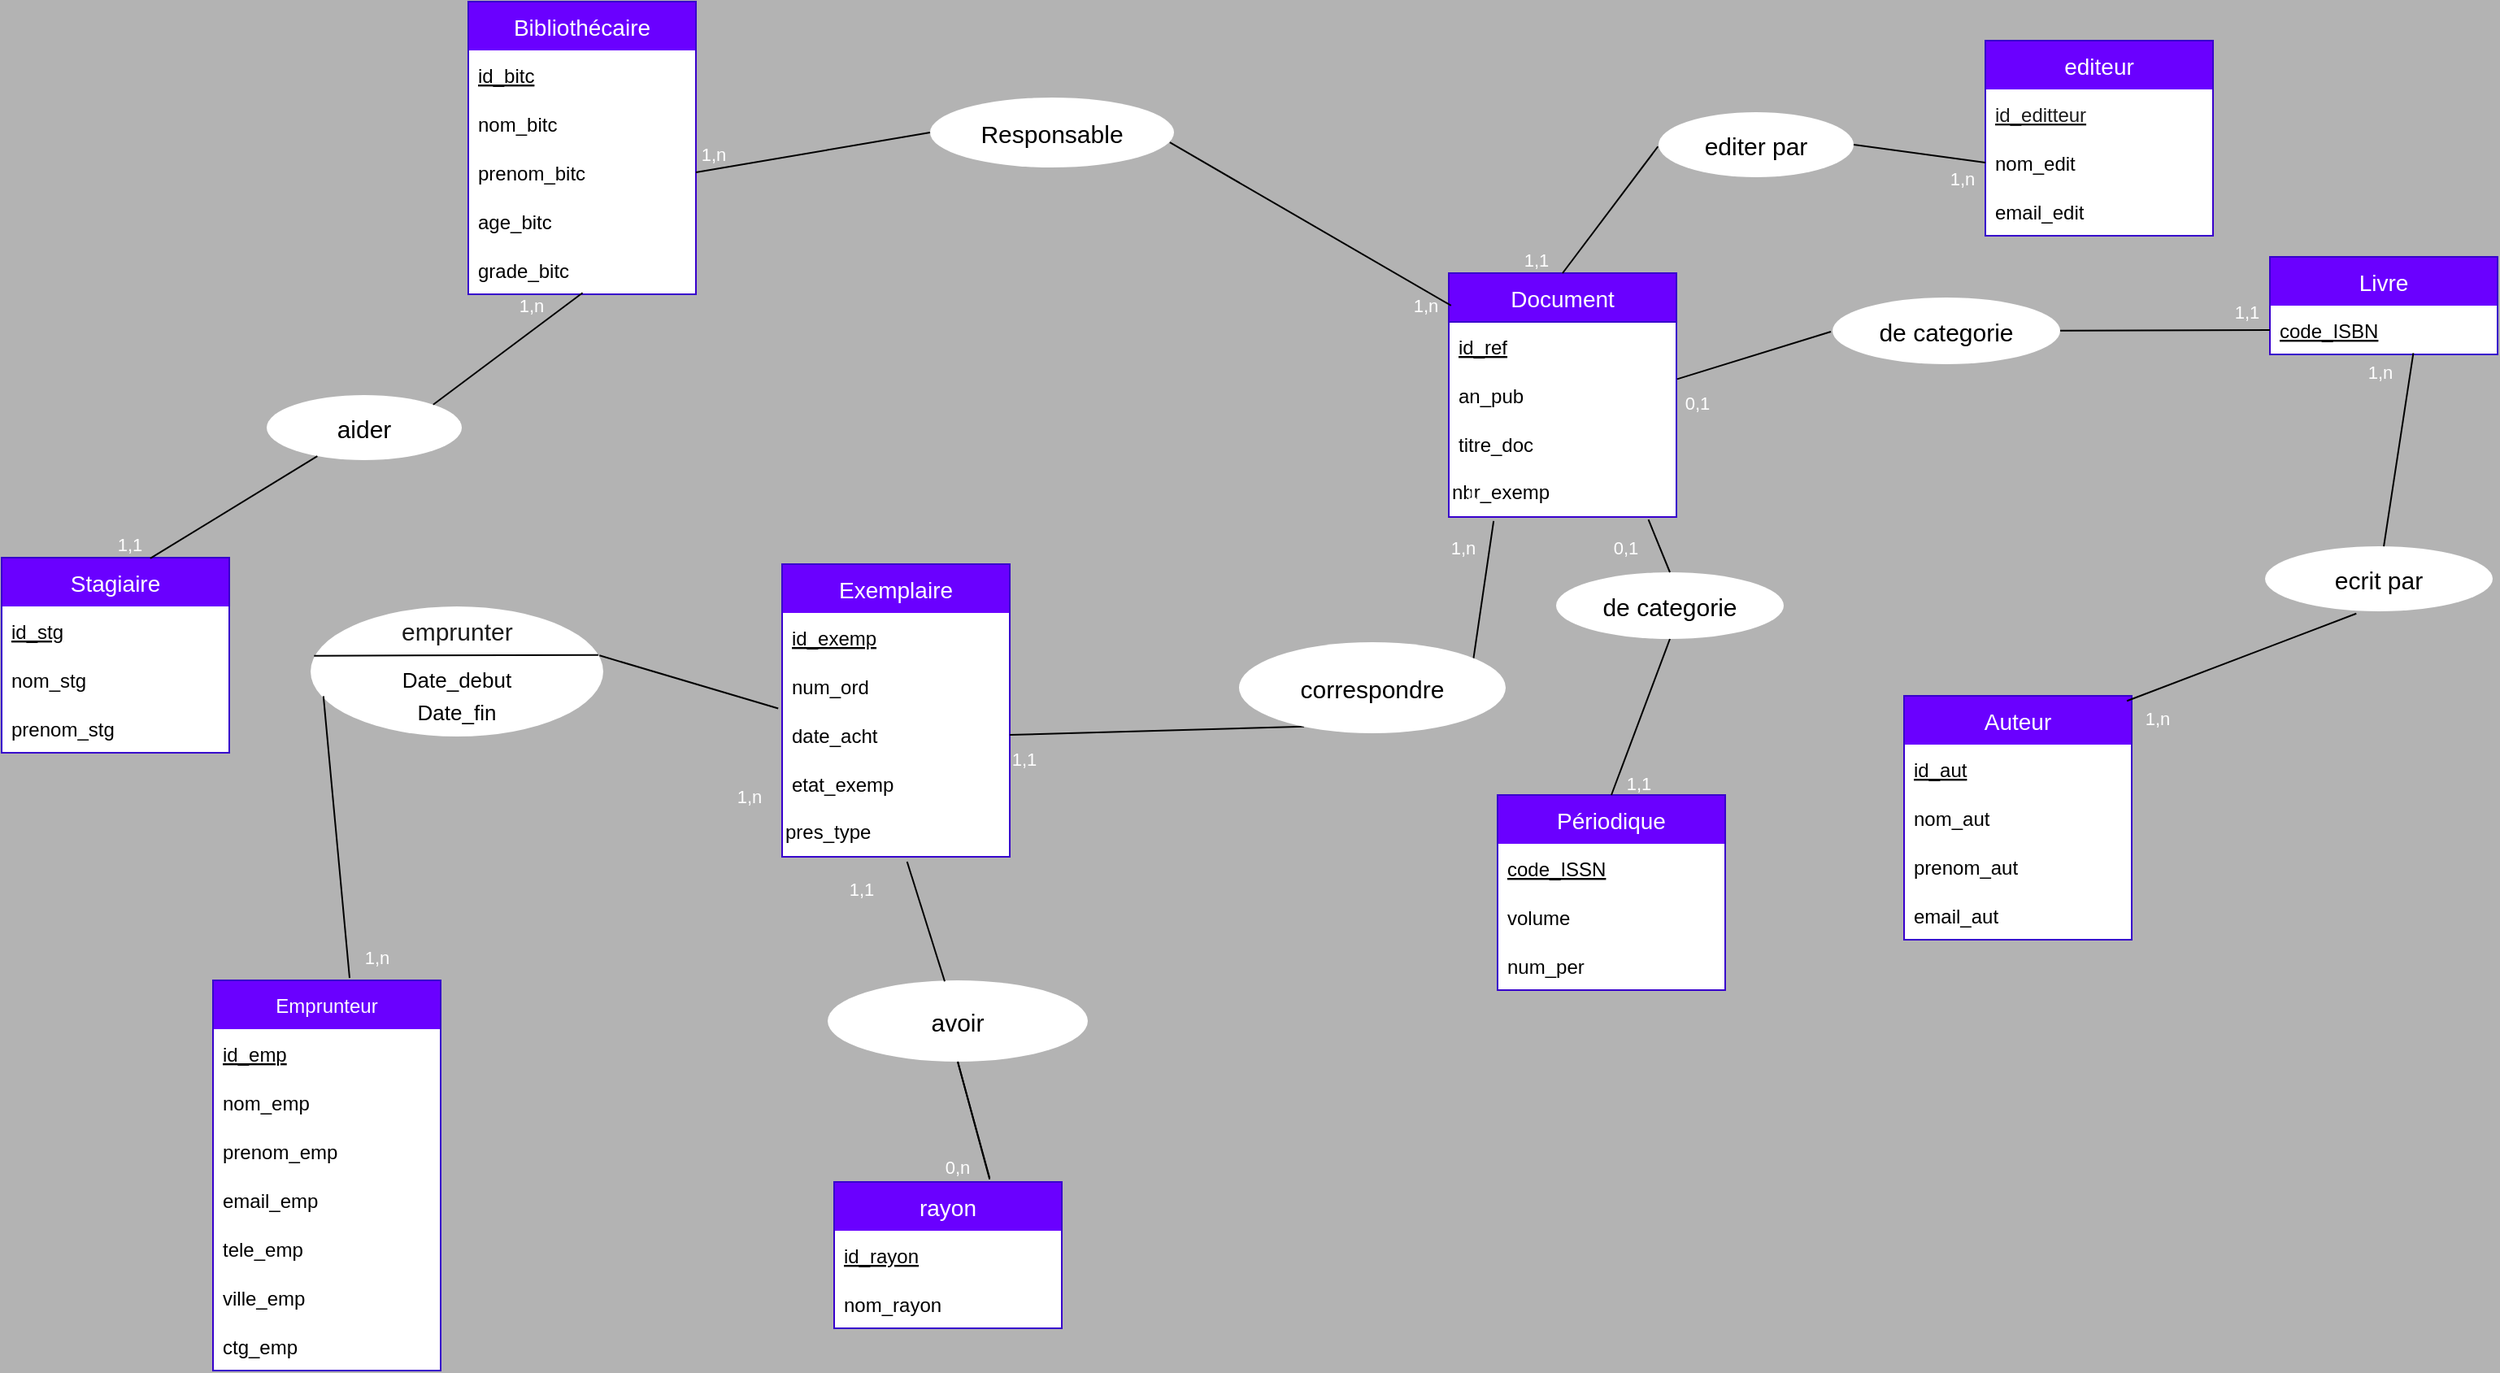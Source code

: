 <mxfile>
    <diagram id="vKWR526BHQYPmSEA5Ajx" name="Page-1">
        <mxGraphModel dx="990" dy="597" grid="1" gridSize="10" guides="0" tooltips="1" connect="0" arrows="0" fold="1" page="1" pageScale="1" pageWidth="1920" pageHeight="1200" background="#B3B3B3" math="0" shadow="0">
            <root>
                <mxCell id="0"/>
                <mxCell id="1" parent="0"/>
                <mxCell id="6" value="Livre" style="swimlane;fontStyle=0;childLayout=stackLayout;horizontal=1;startSize=30;horizontalStack=0;resizeParent=1;resizeParentMax=0;resizeLast=0;collapsible=1;marginBottom=0;rounded=0;fontSize=14;fillColor=#6a00ff;fontColor=#ffffff;strokeColor=#3700CC;swimlaneLine=0;swimlaneFillColor=#FFFFFF;" parent="1" vertex="1">
                    <mxGeometry x="1625" y="351" width="140" height="60" as="geometry"/>
                </mxCell>
                <mxCell id="7" value="code_ISBN" style="text;strokeColor=none;fillColor=none;align=left;verticalAlign=middle;spacingLeft=4;spacingRight=4;overflow=hidden;points=[[0,0.5],[1,0.5]];portConstraint=eastwest;rotatable=0;fontStyle=4;rounded=1;" parent="6" vertex="1">
                    <mxGeometry y="30" width="140" height="30" as="geometry"/>
                </mxCell>
                <mxCell id="10" value="Périodique" style="swimlane;fontStyle=0;childLayout=stackLayout;horizontal=1;startSize=30;horizontalStack=0;resizeParent=1;resizeParentMax=0;resizeLast=0;collapsible=1;marginBottom=0;rounded=0;fontSize=14;fillColor=#6a00ff;swimlaneLine=0;strokeColor=#3700CC;swimlaneFillColor=#FFFFFF;fontColor=#ffffff;" parent="1" vertex="1">
                    <mxGeometry x="1150" y="682" width="140" height="120" as="geometry"/>
                </mxCell>
                <mxCell id="12" value="code_ISSN" style="text;strokeColor=none;fillColor=none;align=left;verticalAlign=middle;spacingLeft=4;spacingRight=4;overflow=hidden;points=[[0,0.5],[1,0.5]];portConstraint=eastwest;rotatable=0;fontStyle=4;rounded=1;" parent="10" vertex="1">
                    <mxGeometry y="30" width="140" height="30" as="geometry"/>
                </mxCell>
                <mxCell id="11" value="volume" style="text;strokeColor=none;fillColor=none;align=left;verticalAlign=middle;spacingLeft=4;spacingRight=4;overflow=hidden;points=[[0,0.5],[1,0.5]];portConstraint=eastwest;rotatable=0;rounded=1;" parent="10" vertex="1">
                    <mxGeometry y="60" width="140" height="30" as="geometry"/>
                </mxCell>
                <mxCell id="13" value="num_per" style="text;strokeColor=none;fillColor=none;align=left;verticalAlign=middle;spacingLeft=4;spacingRight=4;overflow=hidden;points=[[0,0.5],[1,0.5]];portConstraint=eastwest;rotatable=0;rounded=1;" parent="10" vertex="1">
                    <mxGeometry y="90" width="140" height="30" as="geometry"/>
                </mxCell>
                <mxCell id="14" value="Emprunteur" style="swimlane;fontStyle=0;childLayout=stackLayout;horizontal=1;startSize=30;horizontalStack=0;resizeParent=1;resizeParentMax=0;resizeLast=0;collapsible=1;marginBottom=0;rounded=0;fillColor=#6a00ff;strokeColor=#3700CC;swimlaneLine=0;swimlaneFillColor=#FFFFFF;fontColor=#ffffff;" parent="1" vertex="1">
                    <mxGeometry x="360" y="796" width="140" height="240" as="geometry"/>
                </mxCell>
                <mxCell id="15" value="id_emp" style="text;strokeColor=none;fillColor=none;align=left;verticalAlign=middle;spacingLeft=4;spacingRight=4;overflow=hidden;points=[[0,0.5],[1,0.5]];portConstraint=eastwest;rotatable=0;rounded=1;fontStyle=4" parent="14" vertex="1">
                    <mxGeometry y="30" width="140" height="30" as="geometry"/>
                </mxCell>
                <mxCell id="16" value="nom_emp" style="text;strokeColor=none;fillColor=none;align=left;verticalAlign=middle;spacingLeft=4;spacingRight=4;overflow=hidden;points=[[0,0.5],[1,0.5]];portConstraint=eastwest;rotatable=0;rounded=1;" parent="14" vertex="1">
                    <mxGeometry y="60" width="140" height="30" as="geometry"/>
                </mxCell>
                <mxCell id="17" value="prenom_emp" style="text;strokeColor=none;fillColor=none;align=left;verticalAlign=middle;spacingLeft=4;spacingRight=4;overflow=hidden;points=[[0,0.5],[1,0.5]];portConstraint=eastwest;rotatable=0;rounded=1;" parent="14" vertex="1">
                    <mxGeometry y="90" width="140" height="30" as="geometry"/>
                </mxCell>
                <mxCell id="61" value="email_emp" style="text;strokeColor=none;fillColor=none;align=left;verticalAlign=middle;spacingLeft=4;spacingRight=4;overflow=hidden;points=[[0,0.5],[1,0.5]];portConstraint=eastwest;rotatable=0;rounded=1;" parent="14" vertex="1">
                    <mxGeometry y="120" width="140" height="30" as="geometry"/>
                </mxCell>
                <mxCell id="64" value="tele_emp" style="text;strokeColor=none;fillColor=none;align=left;verticalAlign=middle;spacingLeft=4;spacingRight=4;overflow=hidden;points=[[0,0.5],[1,0.5]];portConstraint=eastwest;rotatable=0;rounded=1;" parent="14" vertex="1">
                    <mxGeometry y="150" width="140" height="30" as="geometry"/>
                </mxCell>
                <mxCell id="62" value="ville_emp" style="text;strokeColor=none;fillColor=none;align=left;verticalAlign=middle;spacingLeft=4;spacingRight=4;overflow=hidden;points=[[0,0.5],[1,0.5]];portConstraint=eastwest;rotatable=0;rounded=1;" parent="14" vertex="1">
                    <mxGeometry y="180" width="140" height="30" as="geometry"/>
                </mxCell>
                <mxCell id="63" value="ctg_emp" style="text;strokeColor=none;fillColor=none;align=left;verticalAlign=middle;spacingLeft=4;spacingRight=4;overflow=hidden;points=[[0,0.5],[1,0.5]];portConstraint=eastwest;rotatable=0;rounded=1;" parent="14" vertex="1">
                    <mxGeometry y="210" width="140" height="30" as="geometry"/>
                </mxCell>
                <mxCell id="18" value="Document" style="swimlane;fontStyle=0;childLayout=stackLayout;horizontal=1;startSize=30;horizontalStack=0;resizeParent=1;resizeParentMax=0;resizeLast=0;collapsible=1;marginBottom=0;rounded=0;fontSize=14;fillColor=#6a00ff;fontColor=#ffffff;strokeColor=#3700CC;swimlaneLine=1;swimlaneFillColor=#FFFFFF;" parent="1" vertex="1">
                    <mxGeometry x="1120" y="361" width="140" height="150" as="geometry"/>
                </mxCell>
                <mxCell id="19" value="id_ref" style="text;strokeColor=none;fillColor=none;align=left;verticalAlign=middle;spacingLeft=4;spacingRight=4;overflow=hidden;points=[[0,0.5],[1,0.5]];portConstraint=eastwest;rotatable=0;fontStyle=4;rounded=1;" parent="18" vertex="1">
                    <mxGeometry y="30" width="140" height="30" as="geometry"/>
                </mxCell>
                <mxCell id="20" value="an_pub" style="text;strokeColor=none;fillColor=none;align=left;verticalAlign=middle;spacingLeft=4;spacingRight=4;overflow=hidden;points=[[0,0.5],[1,0.5]];portConstraint=eastwest;rotatable=0;rounded=1;" parent="18" vertex="1">
                    <mxGeometry y="60" width="140" height="30" as="geometry"/>
                </mxCell>
                <mxCell id="21" value="titre_doc" style="text;strokeColor=none;fillColor=none;align=left;verticalAlign=middle;spacingLeft=4;spacingRight=4;overflow=hidden;points=[[0,0.5],[1,0.5]];portConstraint=eastwest;rotatable=0;rounded=1;" parent="18" vertex="1">
                    <mxGeometry y="90" width="140" height="30" as="geometry"/>
                </mxCell>
                <mxCell id="258" value="nbr_exemp" style="text;html=1;strokeColor=none;fillColor=none;align=left;verticalAlign=middle;whiteSpace=wrap;rounded=0;" parent="18" vertex="1">
                    <mxGeometry y="120" width="140" height="30" as="geometry"/>
                </mxCell>
                <mxCell id="22" value="editeur" style="swimlane;fontStyle=0;childLayout=stackLayout;horizontal=1;startSize=30;horizontalStack=0;resizeParent=1;resizeParentMax=0;resizeLast=0;collapsible=1;marginBottom=0;rounded=0;fontSize=14;fillColor=#6a00ff;fontColor=#ffffff;strokeColor=#3700CC;swimlaneLine=0;swimlaneFillColor=#FFFFFF;" parent="1" vertex="1">
                    <mxGeometry x="1450" y="218" width="140" height="120" as="geometry"/>
                </mxCell>
                <mxCell id="23" value="id_editteur" style="text;strokeColor=none;fillColor=none;align=left;verticalAlign=middle;spacingLeft=4;spacingRight=4;overflow=hidden;points=[[0,0.5],[1,0.5]];portConstraint=eastwest;rotatable=0;rounded=1;fontColor=#1A1A1A;fontStyle=4;" parent="22" vertex="1">
                    <mxGeometry y="30" width="140" height="30" as="geometry"/>
                </mxCell>
                <mxCell id="25" value="nom_edit" style="text;strokeColor=none;fillColor=none;align=left;verticalAlign=middle;spacingLeft=4;spacingRight=4;overflow=hidden;points=[[0,0.5],[1,0.5]];portConstraint=eastwest;rotatable=0;rounded=1;" parent="22" vertex="1">
                    <mxGeometry y="60" width="140" height="30" as="geometry"/>
                </mxCell>
                <mxCell id="24" value="email_edit" style="text;strokeColor=none;fillColor=none;align=left;verticalAlign=middle;spacingLeft=4;spacingRight=4;overflow=hidden;points=[[0,0.5],[1,0.5]];portConstraint=eastwest;rotatable=0;rounded=1;" parent="22" vertex="1">
                    <mxGeometry y="90" width="140" height="30" as="geometry"/>
                </mxCell>
                <mxCell id="26" value="Auteur" style="swimlane;fontStyle=0;childLayout=stackLayout;horizontal=1;startSize=30;horizontalStack=0;resizeParent=1;resizeParentMax=0;resizeLast=0;collapsible=1;marginBottom=0;rounded=0;fontSize=14;fillColor=#6a00ff;fontColor=#ffffff;strokeColor=#3700CC;swimlaneLine=0;swimlaneFillColor=#FFFFFF;" parent="1" vertex="1">
                    <mxGeometry x="1400" y="621" width="140" height="150" as="geometry"/>
                </mxCell>
                <mxCell id="60" value="id_aut" style="text;strokeColor=none;fillColor=none;align=left;verticalAlign=middle;spacingLeft=4;spacingRight=4;overflow=hidden;points=[[0,0.5],[1,0.5]];portConstraint=eastwest;rotatable=0;rounded=1;fontStyle=4" parent="26" vertex="1">
                    <mxGeometry y="30" width="140" height="30" as="geometry"/>
                </mxCell>
                <mxCell id="27" value="nom_aut" style="text;strokeColor=none;fillColor=none;align=left;verticalAlign=middle;spacingLeft=4;spacingRight=4;overflow=hidden;points=[[0,0.5],[1,0.5]];portConstraint=eastwest;rotatable=0;rounded=1;" parent="26" vertex="1">
                    <mxGeometry y="60" width="140" height="30" as="geometry"/>
                </mxCell>
                <mxCell id="28" value="prenom_aut" style="text;strokeColor=none;fillColor=none;align=left;verticalAlign=middle;spacingLeft=4;spacingRight=4;overflow=hidden;points=[[0,0.5],[1,0.5]];portConstraint=eastwest;rotatable=0;rounded=1;" parent="26" vertex="1">
                    <mxGeometry y="90" width="140" height="30" as="geometry"/>
                </mxCell>
                <mxCell id="29" value="email_aut" style="text;strokeColor=none;fillColor=none;align=left;verticalAlign=middle;spacingLeft=4;spacingRight=4;overflow=hidden;points=[[0,0.5],[1,0.5]];portConstraint=eastwest;rotatable=0;rounded=1;" parent="26" vertex="1">
                    <mxGeometry y="120" width="140" height="30" as="geometry"/>
                </mxCell>
                <mxCell id="30" value="Stagiaire" style="swimlane;fontStyle=0;childLayout=stackLayout;horizontal=1;startSize=30;horizontalStack=0;resizeParent=1;resizeParentMax=0;resizeLast=0;collapsible=1;marginBottom=0;rounded=0;fontSize=14;fillColor=#6a00ff;swimlaneLine=0;strokeColor=#3700CC;swimlaneFillColor=#FFFFFF;fontColor=#ffffff;" parent="1" vertex="1">
                    <mxGeometry x="230" y="536" width="140" height="120" as="geometry"/>
                </mxCell>
                <mxCell id="31" value="id_stg" style="text;strokeColor=none;fillColor=none;align=left;verticalAlign=middle;spacingLeft=4;spacingRight=4;overflow=hidden;points=[[0,0.5],[1,0.5]];portConstraint=eastwest;rotatable=0;rounded=1;fontStyle=4" parent="30" vertex="1">
                    <mxGeometry y="30" width="140" height="30" as="geometry"/>
                </mxCell>
                <mxCell id="32" value="nom_stg" style="text;strokeColor=none;fillColor=none;align=left;verticalAlign=middle;spacingLeft=4;spacingRight=4;overflow=hidden;points=[[0,0.5],[1,0.5]];portConstraint=eastwest;rotatable=0;rounded=1;" parent="30" vertex="1">
                    <mxGeometry y="60" width="140" height="30" as="geometry"/>
                </mxCell>
                <mxCell id="33" value="prenom_stg" style="text;strokeColor=none;fillColor=none;align=left;verticalAlign=middle;spacingLeft=4;spacingRight=4;overflow=hidden;points=[[0,0.5],[1,0.5]];portConstraint=eastwest;rotatable=0;rounded=1;" parent="30" vertex="1">
                    <mxGeometry y="90" width="140" height="30" as="geometry"/>
                </mxCell>
                <mxCell id="34" value="Exemplaire" style="swimlane;fontStyle=0;childLayout=stackLayout;horizontal=1;startSize=30;horizontalStack=0;resizeParent=1;resizeParentMax=0;resizeLast=0;collapsible=1;marginBottom=0;rounded=0;fontSize=14;fillColor=#6a00ff;swimlaneLine=0;strokeColor=#3700CC;swimlaneFillColor=#FFFFFF;fontColor=#ffffff;" parent="1" vertex="1">
                    <mxGeometry x="710" y="540" width="140" height="180" as="geometry"/>
                </mxCell>
                <mxCell id="37" value="id_exemp" style="text;strokeColor=none;fillColor=none;align=left;verticalAlign=middle;spacingLeft=4;spacingRight=4;overflow=hidden;points=[[0,0.5],[1,0.5]];portConstraint=eastwest;rotatable=0;fontStyle=4;rounded=1;" parent="34" vertex="1">
                    <mxGeometry y="30" width="140" height="30" as="geometry"/>
                </mxCell>
                <mxCell id="35" value="num_ord" style="text;strokeColor=none;fillColor=none;align=left;verticalAlign=middle;spacingLeft=4;spacingRight=4;overflow=hidden;points=[[0,0.5],[1,0.5]];portConstraint=eastwest;rotatable=0;rounded=1;" parent="34" vertex="1">
                    <mxGeometry y="60" width="140" height="30" as="geometry"/>
                </mxCell>
                <mxCell id="36" value="date_acht" style="text;strokeColor=none;fillColor=none;align=left;verticalAlign=middle;spacingLeft=4;spacingRight=4;overflow=hidden;points=[[0,0.5],[1,0.5]];portConstraint=eastwest;rotatable=0;rounded=1;" parent="34" vertex="1">
                    <mxGeometry y="90" width="140" height="30" as="geometry"/>
                </mxCell>
                <mxCell id="58" value="etat_exemp" style="text;strokeColor=none;fillColor=none;align=left;verticalAlign=middle;spacingLeft=4;spacingRight=4;overflow=hidden;points=[[0,0.5],[1,0.5]];portConstraint=eastwest;rotatable=0;rounded=1;" parent="34" vertex="1">
                    <mxGeometry y="120" width="140" height="30" as="geometry"/>
                </mxCell>
                <mxCell id="257" value="pres_type" style="text;html=1;strokeColor=none;fillColor=none;align=left;verticalAlign=middle;whiteSpace=wrap;rounded=0;" parent="34" vertex="1">
                    <mxGeometry y="150" width="140" height="30" as="geometry"/>
                </mxCell>
                <mxCell id="39" value="Bibliothécaire" style="swimlane;fontStyle=0;childLayout=stackLayout;horizontal=1;startSize=30;horizontalStack=0;resizeParent=1;resizeParentMax=0;resizeLast=0;collapsible=1;marginBottom=0;rounded=0;fontSize=14;fillColor=#6a00ff;arcSize=0;swimlaneLine=0;strokeColor=#3700CC;swimlaneFillColor=#FFFFFF;fontColor=#ffffff;" parent="1" vertex="1">
                    <mxGeometry x="517" y="194" width="140" height="180" as="geometry"/>
                </mxCell>
                <mxCell id="40" value="id_bitc" style="text;strokeColor=none;fillColor=none;align=left;verticalAlign=middle;spacingLeft=4;spacingRight=4;overflow=hidden;points=[[0,0.5],[1,0.5]];portConstraint=eastwest;rotatable=0;rounded=1;fontStyle=4" parent="39" vertex="1">
                    <mxGeometry y="30" width="140" height="30" as="geometry"/>
                </mxCell>
                <mxCell id="97" value="nom_bitc" style="text;strokeColor=none;fillColor=none;align=left;verticalAlign=middle;spacingLeft=4;spacingRight=4;overflow=hidden;points=[[0,0.5],[1,0.5]];portConstraint=eastwest;rotatable=0;rounded=1;" parent="39" vertex="1">
                    <mxGeometry y="60" width="140" height="30" as="geometry"/>
                </mxCell>
                <mxCell id="41" value="prenom_bitc" style="text;strokeColor=none;fillColor=none;align=left;verticalAlign=middle;spacingLeft=4;spacingRight=4;overflow=hidden;points=[[0,0.5],[1,0.5]];portConstraint=eastwest;rotatable=0;rounded=1;" parent="39" vertex="1">
                    <mxGeometry y="90" width="140" height="30" as="geometry"/>
                </mxCell>
                <mxCell id="42" value="age_bitc" style="text;strokeColor=none;fillColor=none;align=left;verticalAlign=middle;spacingLeft=4;spacingRight=4;overflow=hidden;points=[[0,0.5],[1,0.5]];portConstraint=eastwest;rotatable=0;rounded=1;" parent="39" vertex="1">
                    <mxGeometry y="120" width="140" height="30" as="geometry"/>
                </mxCell>
                <mxCell id="70" value="grade_bitc" style="text;strokeColor=none;fillColor=none;align=left;verticalAlign=middle;spacingLeft=4;spacingRight=4;overflow=hidden;points=[[0,0.5],[1,0.5]];portConstraint=eastwest;rotatable=0;rounded=1;" parent="39" vertex="1">
                    <mxGeometry y="150" width="140" height="30" as="geometry"/>
                </mxCell>
                <mxCell id="43" value="rayon" style="swimlane;fontStyle=0;childLayout=stackLayout;horizontal=1;startSize=30;horizontalStack=0;resizeParent=1;resizeParentMax=0;resizeLast=0;collapsible=1;marginBottom=0;rounded=0;fontSize=14;fillColor=#6a00ff;swimlaneLine=0;strokeColor=#3700CC;swimlaneFillColor=#FFFFFF;fontColor=#ffffff;" parent="1" vertex="1">
                    <mxGeometry x="742" y="920" width="140" height="90" as="geometry"/>
                </mxCell>
                <mxCell id="44" value="id_rayon" style="text;strokeColor=none;fillColor=none;align=left;verticalAlign=middle;spacingLeft=4;spacingRight=4;overflow=hidden;points=[[0,0.5],[1,0.5]];portConstraint=eastwest;rotatable=0;rounded=1;fontStyle=4" parent="43" vertex="1">
                    <mxGeometry y="30" width="140" height="30" as="geometry"/>
                </mxCell>
                <mxCell id="260" value="nom_rayon" style="text;strokeColor=none;fillColor=none;align=left;verticalAlign=middle;spacingLeft=4;spacingRight=4;overflow=hidden;points=[[0,0.5],[1,0.5]];portConstraint=eastwest;rotatable=0;" vertex="1" parent="43">
                    <mxGeometry y="60" width="140" height="30" as="geometry"/>
                </mxCell>
                <mxCell id="87" value="" style="endArrow=none;html=1;fontSize=13;fontColor=#FFF2F2;exitX=1;exitY=0.5;exitDx=0;exitDy=0;curved=1;rounded=1;entryX=0.244;entryY=0.926;entryDx=0;entryDy=0;entryPerimeter=0;" parent="1" source="36" target="168" edge="1">
                    <mxGeometry width="50" height="50" relative="1" as="geometry">
                        <mxPoint x="860" y="686" as="sourcePoint"/>
                        <mxPoint x="977.935" y="594.069" as="targetPoint"/>
                    </mxGeometry>
                </mxCell>
                <mxCell id="88" value="" style="endArrow=none;html=1;fontSize=13;fontColor=#FFF2F2;entryX=0.197;entryY=1.08;entryDx=0;entryDy=0;entryPerimeter=0;curved=1;rounded=1;exitX=0.879;exitY=0.185;exitDx=0;exitDy=0;exitPerimeter=0;" parent="1" source="168" target="258" edge="1">
                    <mxGeometry width="50" height="50" relative="1" as="geometry">
                        <mxPoint x="1070.267" y="540.492" as="sourcePoint"/>
                        <mxPoint x="1060" y="476" as="targetPoint"/>
                    </mxGeometry>
                </mxCell>
                <mxCell id="103" value="" style="ellipse;fontSize=15;fontColor=default;rounded=1;labelBackgroundColor=none;fillColor=default;strokeColor=none;fontStyle=0;align=center;sketch=0;" parent="1" vertex="1">
                    <mxGeometry x="420" y="566" width="180" height="80" as="geometry"/>
                </mxCell>
                <mxCell id="100" value="emprunter" style="text;strokeColor=none;fillColor=none;align=left;verticalAlign=top;spacingLeft=4;spacingRight=4;overflow=hidden;rotatable=0;points=[[0,0.5],[1,0.5]];portConstraint=eastwest;fontSize=15;fontColor=#1C1C1C;rounded=1;labelBackgroundColor=none;" parent="1" vertex="1">
                    <mxGeometry x="470" y="566" width="100" height="30" as="geometry"/>
                </mxCell>
                <mxCell id="109" value="Date_debut" style="text;html=1;strokeColor=none;fillColor=none;align=center;verticalAlign=middle;whiteSpace=wrap;rounded=1;fontSize=13;fontColor=default;" parent="1" vertex="1">
                    <mxGeometry x="480" y="596" width="60" height="30" as="geometry"/>
                </mxCell>
                <mxCell id="110" value="Date_fin" style="text;html=1;strokeColor=none;fillColor=none;align=center;verticalAlign=middle;whiteSpace=wrap;rounded=1;fontSize=13;fontColor=default;" parent="1" vertex="1">
                    <mxGeometry x="480" y="616" width="60" height="30" as="geometry"/>
                </mxCell>
                <mxCell id="113" value="" style="endArrow=none;html=1;fontSize=23;fontColor=#FFF2F2;entryX=0.983;entryY=0.374;entryDx=0;entryDy=0;entryPerimeter=0;exitX=0.012;exitY=0.379;exitDx=0;exitDy=0;exitPerimeter=0;curved=1;rounded=1;" parent="1" source="103" target="103" edge="1">
                    <mxGeometry width="50" height="50" relative="1" as="geometry">
                        <mxPoint x="500" y="746" as="sourcePoint"/>
                        <mxPoint x="550" y="696" as="targetPoint"/>
                    </mxGeometry>
                </mxCell>
                <mxCell id="114" value="" style="endArrow=none;html=1;fontSize=23;fontColor=#7D7777;exitX=0.6;exitY=-0.006;exitDx=0;exitDy=0;exitPerimeter=0;curved=1;rounded=1;entryX=0.044;entryY=0.69;entryDx=0;entryDy=0;entryPerimeter=0;" parent="1" source="14" target="103" edge="1">
                    <mxGeometry width="50" height="50" relative="1" as="geometry">
                        <mxPoint x="500" y="746" as="sourcePoint"/>
                        <mxPoint x="550" y="696" as="targetPoint"/>
                    </mxGeometry>
                </mxCell>
                <mxCell id="115" value="" style="endArrow=none;html=1;fontSize=23;fontColor=#7D7777;entryX=-0.017;entryY=-0.042;entryDx=0;entryDy=0;entryPerimeter=0;exitX=0.987;exitY=0.377;exitDx=0;exitDy=0;exitPerimeter=0;curved=1;rounded=1;" parent="1" source="103" target="36" edge="1">
                    <mxGeometry width="50" height="50" relative="1" as="geometry">
                        <mxPoint x="500" y="746" as="sourcePoint"/>
                        <mxPoint x="550" y="696" as="targetPoint"/>
                    </mxGeometry>
                </mxCell>
                <mxCell id="116" value="ecrit par" style="ellipse;fontSize=15;fontColor=default;rounded=1;labelBackgroundColor=none;fillColor=default;strokeColor=none;fontStyle=0;align=center;sketch=0;" parent="1" vertex="1">
                    <mxGeometry x="1622" y="529" width="140" height="40" as="geometry"/>
                </mxCell>
                <mxCell id="118" value="" style="endArrow=none;html=1;fontSize=19;fontColor=#EDE2E2;exitX=0.63;exitY=0.973;exitDx=0;exitDy=0;exitPerimeter=0;curved=1;rounded=1;" parent="1" source="7" target="116" edge="1">
                    <mxGeometry width="50" height="50" relative="1" as="geometry">
                        <mxPoint x="1490" y="476" as="sourcePoint"/>
                        <mxPoint x="1540" y="426" as="targetPoint"/>
                    </mxGeometry>
                </mxCell>
                <mxCell id="119" value="" style="endArrow=none;html=1;fontSize=19;fontColor=#EDE2E2;entryX=0.401;entryY=1.035;entryDx=0;entryDy=0;entryPerimeter=0;curved=1;rounded=1;exitX=0.979;exitY=0.021;exitDx=0;exitDy=0;exitPerimeter=0;" parent="1" source="26" target="116" edge="1">
                    <mxGeometry width="50" height="50" relative="1" as="geometry">
                        <mxPoint x="1549" y="701" as="sourcePoint"/>
                        <mxPoint x="1640" y="596" as="targetPoint"/>
                    </mxGeometry>
                </mxCell>
                <mxCell id="123" value="avoir" style="ellipse;rounded=1;fontSize=15;fontColor=default;labelBackgroundColor=none;fillColor=default;strokeColor=none;fontStyle=0;align=center;sketch=0;" parent="1" vertex="1">
                    <mxGeometry x="738" y="796" width="160" height="50" as="geometry"/>
                </mxCell>
                <mxCell id="125" value="" style="endArrow=none;html=1;rounded=1;fontSize=15;fontColor=#EDE2E2;curved=1;entryX=0.5;entryY=1;entryDx=0;entryDy=0;exitX=0.683;exitY=-0.027;exitDx=0;exitDy=0;exitPerimeter=0;" parent="1" source="43" target="123" edge="1">
                    <mxGeometry width="50" height="50" relative="1" as="geometry">
                        <mxPoint x="790" y="906" as="sourcePoint"/>
                        <mxPoint x="840" y="856" as="targetPoint"/>
                    </mxGeometry>
                </mxCell>
                <mxCell id="127" value="Responsable" style="ellipse;rounded=1;fontSize=15;fontColor=default;labelBackgroundColor=none;strokeColor=none;fillColor=default;fontStyle=0;align=center;sketch=0;" parent="1" vertex="1">
                    <mxGeometry x="801" y="253" width="150" height="43" as="geometry"/>
                </mxCell>
                <mxCell id="128" value="" style="endArrow=none;html=1;rounded=1;fontSize=16;fontColor=#EDE2E2;curved=1;entryX=0;entryY=0.5;entryDx=0;entryDy=0;exitX=1;exitY=0.5;exitDx=0;exitDy=0;" parent="1" source="41" target="127" edge="1">
                    <mxGeometry width="50" height="50" relative="1" as="geometry">
                        <mxPoint x="740" y="456" as="sourcePoint"/>
                        <mxPoint x="790" y="406" as="targetPoint"/>
                    </mxGeometry>
                </mxCell>
                <mxCell id="129" value="" style="endArrow=none;html=1;rounded=1;fontSize=16;fontColor=#EDE2E2;curved=1;entryX=0.983;entryY=0.642;entryDx=0;entryDy=0;exitX=0.01;exitY=0.133;exitDx=0;exitDy=0;exitPerimeter=0;entryPerimeter=0;" parent="1" source="18" target="127" edge="1">
                    <mxGeometry width="50" height="50" relative="1" as="geometry">
                        <mxPoint x="612.08" y="345.7" as="sourcePoint"/>
                        <mxPoint x="780" y="226" as="targetPoint"/>
                    </mxGeometry>
                </mxCell>
                <mxCell id="130" value="editer par" style="ellipse;rounded=1;fontSize=15;fontColor=default;labelBackgroundColor=none;fillColor=default;strokeColor=none;fontStyle=0;align=center;sketch=0;" parent="1" vertex="1">
                    <mxGeometry x="1249" y="262" width="120" height="40" as="geometry"/>
                </mxCell>
                <mxCell id="131" value="" style="endArrow=none;html=1;rounded=1;fontSize=15;fontColor=#FCF0F0;curved=1;exitX=0.5;exitY=0;exitDx=0;exitDy=0;entryX=-0.003;entryY=0.528;entryDx=0;entryDy=0;entryPerimeter=0;" parent="1" source="18" target="130" edge="1">
                    <mxGeometry width="50" height="50" relative="1" as="geometry">
                        <mxPoint x="1290" y="346" as="sourcePoint"/>
                        <mxPoint x="1226" y="291" as="targetPoint"/>
                    </mxGeometry>
                </mxCell>
                <mxCell id="134" value="" style="endArrow=none;html=1;rounded=1;fontSize=15;fontColor=#FCF0F0;curved=1;entryX=1;entryY=0.5;entryDx=0;entryDy=0;exitX=0;exitY=0.5;exitDx=0;exitDy=0;" parent="1" source="25" target="130" edge="1">
                    <mxGeometry width="50" height="50" relative="1" as="geometry">
                        <mxPoint x="1290" y="346" as="sourcePoint"/>
                        <mxPoint x="1340" y="296" as="targetPoint"/>
                    </mxGeometry>
                </mxCell>
                <mxCell id="135" value="de categorie" style="ellipse;rounded=1;fontSize=15;fontColor=default;labelBackgroundColor=none;fillColor=default;strokeColor=none;fontStyle=0;align=center;sketch=0;" parent="1" vertex="1">
                    <mxGeometry x="1186" y="545" width="140" height="41" as="geometry"/>
                </mxCell>
                <mxCell id="136" value="" style="endArrow=none;html=1;rounded=1;fontSize=13;fontColor=#FCF0F0;curved=1;entryX=0.877;entryY=1.053;entryDx=0;entryDy=0;entryPerimeter=0;exitX=0.5;exitY=0;exitDx=0;exitDy=0;" parent="1" source="135" target="258" edge="1">
                    <mxGeometry width="50" height="50" relative="1" as="geometry">
                        <mxPoint x="1210" y="546" as="sourcePoint"/>
                        <mxPoint x="1260" y="496" as="targetPoint"/>
                    </mxGeometry>
                </mxCell>
                <mxCell id="137" value="" style="endArrow=none;html=1;rounded=1;fontSize=13;fontColor=#FCF0F0;curved=1;entryX=0.5;entryY=1;entryDx=0;entryDy=0;exitX=0.5;exitY=0;exitDx=0;exitDy=0;" parent="1" source="10" target="135" edge="1">
                    <mxGeometry width="50" height="50" relative="1" as="geometry">
                        <mxPoint x="1210" y="546" as="sourcePoint"/>
                        <mxPoint x="1260" y="496" as="targetPoint"/>
                    </mxGeometry>
                </mxCell>
                <mxCell id="138" value="" style="endArrow=none;html=1;rounded=1;fontSize=13;fontColor=#FCF0F0;curved=1;entryX=0;entryY=0.5;entryDx=0;entryDy=0;" parent="1" source="246" target="7" edge="1">
                    <mxGeometry width="50" height="50" relative="1" as="geometry">
                        <mxPoint x="1461" y="390" as="sourcePoint"/>
                        <mxPoint x="1260" y="496" as="targetPoint"/>
                    </mxGeometry>
                </mxCell>
                <mxCell id="140" value="aider" style="ellipse;rounded=1;fontSize=15;fontColor=default;labelBackgroundColor=none;fillColor=default;strokeColor=none;fontStyle=0;align=center;sketch=0;" parent="1" vertex="1">
                    <mxGeometry x="393" y="436" width="120" height="40" as="geometry"/>
                </mxCell>
                <mxCell id="141" value="" style="endArrow=none;html=1;rounded=1;fontSize=13;fontColor=#FCF0F0;curved=1;exitX=0.653;exitY=0.004;exitDx=0;exitDy=0;exitPerimeter=0;" parent="1" source="30" target="140" edge="1">
                    <mxGeometry width="50" height="50" relative="1" as="geometry">
                        <mxPoint x="290" y="536" as="sourcePoint"/>
                        <mxPoint x="340" y="486" as="targetPoint"/>
                    </mxGeometry>
                </mxCell>
                <mxCell id="142" value="" style="endArrow=none;html=1;rounded=1;fontSize=13;fontColor=#FCF0F0;curved=1;entryX=0.502;entryY=0.971;entryDx=0;entryDy=0;entryPerimeter=0;exitX=1;exitY=0;exitDx=0;exitDy=0;" parent="1" source="140" target="70" edge="1">
                    <mxGeometry width="50" height="50" relative="1" as="geometry">
                        <mxPoint x="460" y="466" as="sourcePoint"/>
                        <mxPoint x="560" y="415.99" as="targetPoint"/>
                    </mxGeometry>
                </mxCell>
                <mxCell id="168" value="correspondre" style="ellipse;fontSize=15;strokeColor=none;fillColor=default;fontColor=default;fontStyle=0;align=center;sketch=0;" parent="1" vertex="1">
                    <mxGeometry x="991" y="588" width="164" height="56" as="geometry"/>
                </mxCell>
                <mxCell id="171" value="1,1" style="text;html=1;strokeColor=none;fillColor=none;align=center;verticalAlign=middle;whiteSpace=wrap;rounded=0;labelBackgroundColor=none;fontSize=11;fontColor=#FFFFFF;" parent="1" vertex="1">
                    <mxGeometry x="290" y="518" width="38" height="19" as="geometry"/>
                </mxCell>
                <mxCell id="175" value="1,1" style="text;html=1;strokeColor=none;fillColor=none;align=center;verticalAlign=middle;whiteSpace=wrap;rounded=0;labelBackgroundColor=none;fontSize=11;fontColor=#FFFFFF;" parent="1" vertex="1">
                    <mxGeometry x="1155" y="343" width="38" height="19" as="geometry"/>
                </mxCell>
                <mxCell id="176" value="1,n" style="text;html=1;strokeColor=none;fillColor=none;align=center;verticalAlign=middle;whiteSpace=wrap;rounded=0;labelBackgroundColor=none;fontSize=11;fontColor=#FFFFFF;" parent="1" vertex="1">
                    <mxGeometry x="1417" y="293" width="38" height="19" as="geometry"/>
                </mxCell>
                <mxCell id="177" value="0,1" style="text;html=1;strokeColor=none;fillColor=none;align=center;verticalAlign=middle;whiteSpace=wrap;rounded=0;labelBackgroundColor=none;fontSize=11;fontColor=#FFFFFF;" parent="1" vertex="1">
                    <mxGeometry x="1254" y="431" width="38" height="19" as="geometry"/>
                </mxCell>
                <mxCell id="178" value="1,n" style="text;html=1;strokeColor=none;fillColor=none;align=center;verticalAlign=middle;whiteSpace=wrap;rounded=0;labelBackgroundColor=none;fontSize=11;fontColor=#FFFFFF;" parent="1" vertex="1">
                    <mxGeometry x="1537" y="625" width="38" height="19" as="geometry"/>
                </mxCell>
                <mxCell id="179" value="1,n" style="text;html=1;strokeColor=none;fillColor=none;align=center;verticalAlign=middle;whiteSpace=wrap;rounded=0;labelBackgroundColor=none;fontSize=11;fontColor=#FFFFFF;" parent="1" vertex="1">
                    <mxGeometry x="1120" y="486" width="38" height="19" as="geometry"/>
                </mxCell>
                <mxCell id="180" value="1,1" style="text;html=1;strokeColor=none;fillColor=none;align=center;verticalAlign=middle;whiteSpace=wrap;rounded=0;labelBackgroundColor=none;fontSize=11;fontColor=#FFFFFF;" parent="1" vertex="1">
                    <mxGeometry x="840" y="650" width="38" height="19" as="geometry"/>
                </mxCell>
                <mxCell id="181" value="1,1" style="text;html=1;strokeColor=none;fillColor=none;align=center;verticalAlign=middle;whiteSpace=wrap;rounded=0;labelBackgroundColor=none;fontSize=11;fontColor=#FFFFFF;" parent="1" vertex="1">
                    <mxGeometry x="740" y="720" width="38" height="40" as="geometry"/>
                </mxCell>
                <mxCell id="182" value="0,n" style="text;html=1;strokeColor=none;fillColor=none;align=center;verticalAlign=middle;whiteSpace=wrap;rounded=0;labelBackgroundColor=none;fontSize=11;fontColor=#FFFFFF;" parent="1" vertex="1">
                    <mxGeometry x="799" y="901" width="38" height="19" as="geometry"/>
                </mxCell>
                <mxCell id="183" value="1,n" style="text;html=1;strokeColor=none;fillColor=none;align=center;verticalAlign=middle;whiteSpace=wrap;rounded=0;labelBackgroundColor=none;fontSize=11;fontColor=#FFFFFF;" parent="1" vertex="1">
                    <mxGeometry x="442" y="772" width="38" height="19" as="geometry"/>
                </mxCell>
                <mxCell id="184" value="1,n" style="text;html=1;strokeColor=none;fillColor=none;align=center;verticalAlign=middle;whiteSpace=wrap;rounded=0;labelBackgroundColor=none;fontSize=11;fontColor=#FFFFFF;" parent="1" vertex="1">
                    <mxGeometry x="671" y="673" width="38" height="19" as="geometry"/>
                </mxCell>
                <mxCell id="185" value="0,1" style="text;html=1;strokeColor=none;fillColor=none;align=center;verticalAlign=middle;whiteSpace=wrap;rounded=0;labelBackgroundColor=none;fontSize=11;fontColor=#FFFFFF;" parent="1" vertex="1">
                    <mxGeometry x="1210" y="520" width="38" height="19" as="geometry"/>
                </mxCell>
                <mxCell id="186" value="1,1" style="text;html=1;strokeColor=none;fillColor=none;align=center;verticalAlign=middle;whiteSpace=wrap;rounded=0;labelBackgroundColor=none;fontSize=11;fontColor=#FFFFFF;" parent="1" vertex="1">
                    <mxGeometry x="1218" y="665" width="38" height="19" as="geometry"/>
                </mxCell>
                <mxCell id="187" value="1,1" style="text;html=1;strokeColor=none;fillColor=none;align=center;verticalAlign=middle;whiteSpace=wrap;rounded=0;labelBackgroundColor=none;fontSize=11;fontColor=#FFFFFF;" parent="1" vertex="1">
                    <mxGeometry x="1592" y="375" width="38" height="19" as="geometry"/>
                </mxCell>
                <mxCell id="242" value="1,n" style="text;html=1;strokeColor=none;fillColor=none;align=center;verticalAlign=middle;whiteSpace=wrap;rounded=0;labelBackgroundColor=none;fontSize=11;fontColor=#FFFFFF;" parent="1" vertex="1">
                    <mxGeometry x="649" y="278" width="38" height="19" as="geometry"/>
                </mxCell>
                <mxCell id="243" value="1,n" style="text;html=1;strokeColor=none;fillColor=none;align=center;verticalAlign=middle;whiteSpace=wrap;rounded=0;labelBackgroundColor=none;fontSize=11;fontColor=#FFFFFF;" parent="1" vertex="1">
                    <mxGeometry x="1087" y="371" width="38" height="19" as="geometry"/>
                </mxCell>
                <mxCell id="245" value="1,n" style="text;html=1;strokeColor=none;fillColor=none;align=center;verticalAlign=middle;whiteSpace=wrap;rounded=0;labelBackgroundColor=none;fontSize=11;fontColor=#FFFFFF;" parent="1" vertex="1">
                    <mxGeometry x="537" y="371" width="38" height="19" as="geometry"/>
                </mxCell>
                <mxCell id="246" value="de categorie" style="ellipse;rounded=1;fontSize=15;fontColor=default;labelBackgroundColor=none;fillColor=default;strokeColor=none;fontStyle=0;align=center;sketch=0;" parent="1" vertex="1">
                    <mxGeometry x="1356" y="376" width="140" height="41" as="geometry"/>
                </mxCell>
                <mxCell id="247" value="" style="endArrow=none;html=1;rounded=1;fontSize=13;fontColor=#FCF0F0;curved=1;entryX=1.003;entryY=0.173;entryDx=0;entryDy=0;entryPerimeter=0;" parent="1" target="20" edge="1">
                    <mxGeometry width="50" height="50" relative="1" as="geometry">
                        <mxPoint x="1355" y="397" as="sourcePoint"/>
                        <mxPoint x="1254.32" y="491.6" as="targetPoint"/>
                    </mxGeometry>
                </mxCell>
                <mxCell id="248" value="1,n" style="text;html=1;strokeColor=none;fillColor=none;align=center;verticalAlign=middle;whiteSpace=wrap;rounded=0;labelBackgroundColor=none;fontSize=11;fontColor=#FFFFFF;" parent="1" vertex="1">
                    <mxGeometry x="1674" y="412" width="38" height="19" as="geometry"/>
                </mxCell>
                <mxCell id="255" value="" style="endArrow=none;html=1;rounded=1;fontSize=15;fontColor=#EDE2E2;curved=1;exitX=0.683;exitY=-0.027;exitDx=0;exitDy=0;exitPerimeter=0;" parent="1" edge="1">
                    <mxGeometry width="50" height="50" relative="1" as="geometry">
                        <mxPoint x="837.62" y="918.38" as="sourcePoint"/>
                        <mxPoint x="818" y="846" as="targetPoint"/>
                    </mxGeometry>
                </mxCell>
                <mxCell id="256" value="" style="endArrow=none;html=1;rounded=1;fontSize=15;fontColor=#EDE2E2;curved=1;exitX=0.45;exitY=0.012;exitDx=0;exitDy=0;exitPerimeter=0;fillColor=none;entryX=0.549;entryY=1.1;entryDx=0;entryDy=0;entryPerimeter=0;" parent="1" source="123" target="257" edge="1">
                    <mxGeometry width="50" height="50" relative="1" as="geometry">
                        <mxPoint x="820.72" y="791.65" as="sourcePoint"/>
                        <mxPoint x="788.645" y="736" as="targetPoint"/>
                    </mxGeometry>
                </mxCell>
                <mxCell id="259" value="1,n" style="text;html=1;strokeColor=none;fillColor=none;align=center;verticalAlign=middle;whiteSpace=wrap;rounded=0;labelBackgroundColor=none;fontSize=11;fontColor=#FFFFFF;" parent="1" vertex="1">
                    <mxGeometry x="1110" y="520" width="38" height="19" as="geometry"/>
                </mxCell>
            </root>
        </mxGraphModel>
    </diagram>
</mxfile>